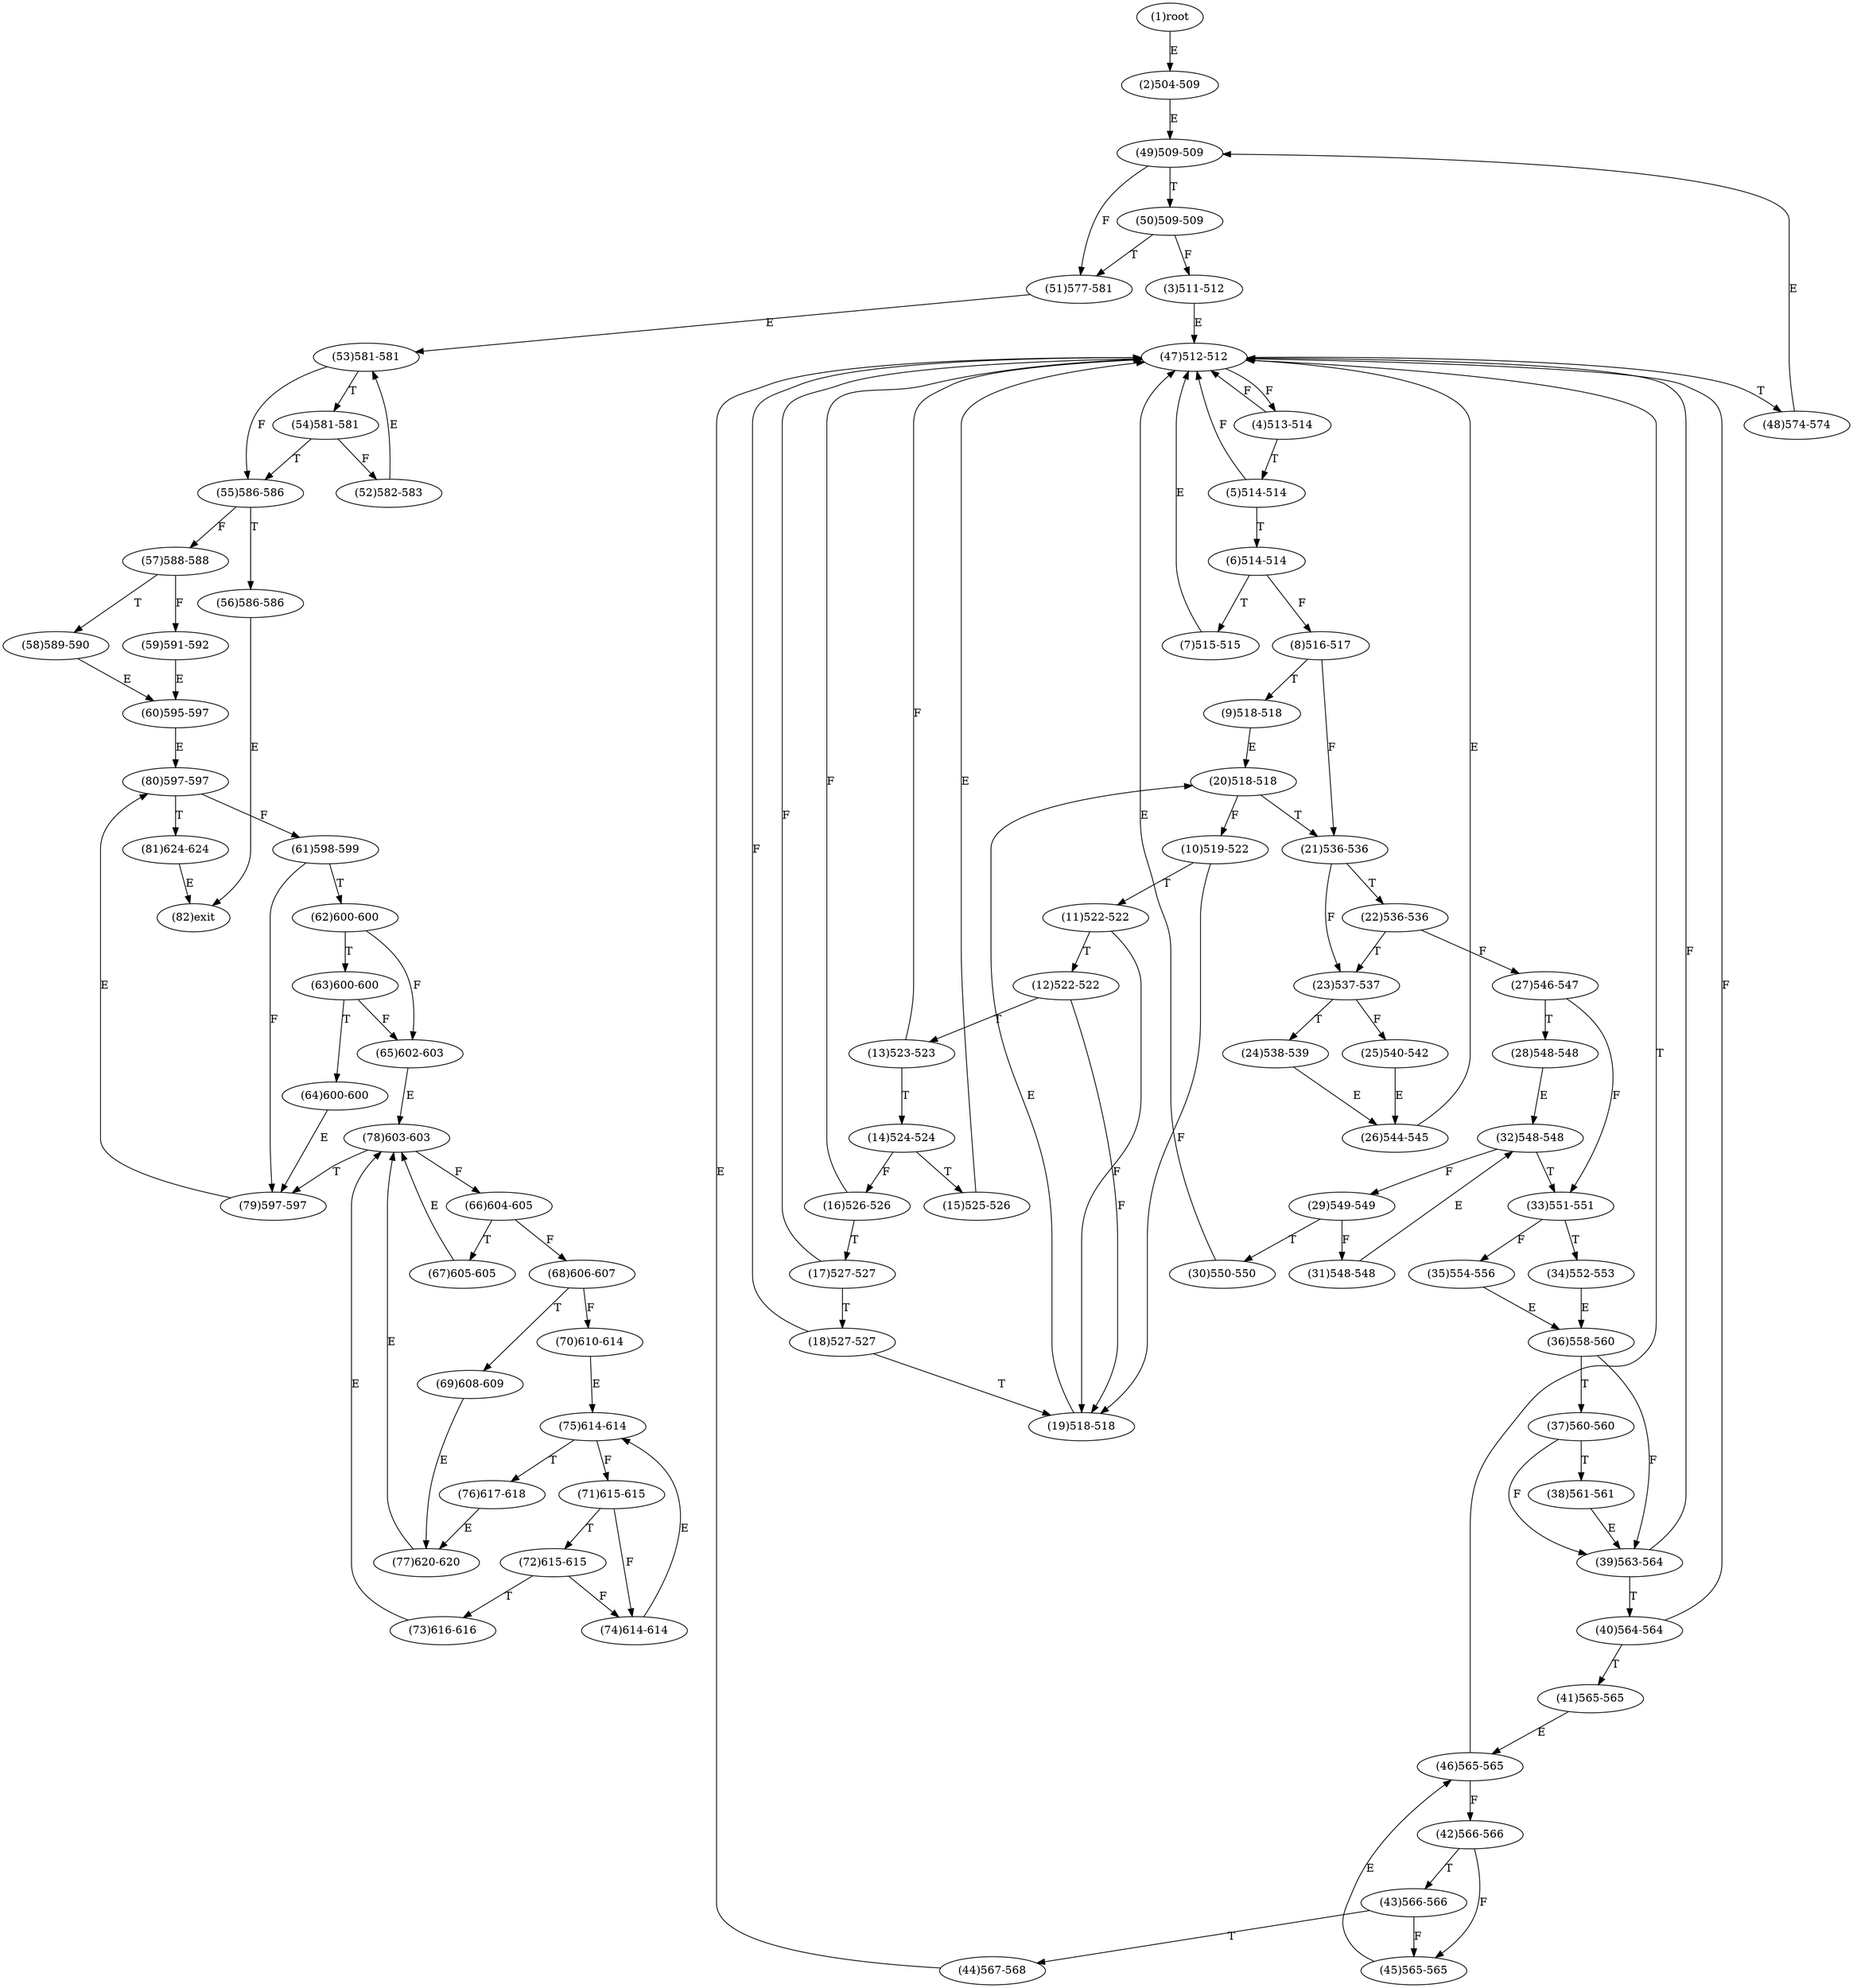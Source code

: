digraph "" { 
1[ label="(1)root"];
2[ label="(2)504-509"];
3[ label="(3)511-512"];
4[ label="(4)513-514"];
5[ label="(5)514-514"];
6[ label="(6)514-514"];
7[ label="(7)515-515"];
8[ label="(8)516-517"];
9[ label="(9)518-518"];
10[ label="(10)519-522"];
11[ label="(11)522-522"];
12[ label="(12)522-522"];
13[ label="(13)523-523"];
14[ label="(14)524-524"];
15[ label="(15)525-526"];
17[ label="(17)527-527"];
16[ label="(16)526-526"];
19[ label="(19)518-518"];
18[ label="(18)527-527"];
21[ label="(21)536-536"];
20[ label="(20)518-518"];
23[ label="(23)537-537"];
22[ label="(22)536-536"];
25[ label="(25)540-542"];
24[ label="(24)538-539"];
27[ label="(27)546-547"];
26[ label="(26)544-545"];
29[ label="(29)549-549"];
28[ label="(28)548-548"];
31[ label="(31)548-548"];
30[ label="(30)550-550"];
34[ label="(34)552-553"];
35[ label="(35)554-556"];
32[ label="(32)548-548"];
33[ label="(33)551-551"];
38[ label="(38)561-561"];
39[ label="(39)563-564"];
36[ label="(36)558-560"];
37[ label="(37)560-560"];
42[ label="(42)566-566"];
43[ label="(43)566-566"];
40[ label="(40)564-564"];
41[ label="(41)565-565"];
46[ label="(46)565-565"];
47[ label="(47)512-512"];
44[ label="(44)567-568"];
45[ label="(45)565-565"];
51[ label="(51)577-581"];
50[ label="(50)509-509"];
49[ label="(49)509-509"];
48[ label="(48)574-574"];
55[ label="(55)586-586"];
54[ label="(54)581-581"];
53[ label="(53)581-581"];
52[ label="(52)582-583"];
59[ label="(59)591-592"];
58[ label="(58)589-590"];
57[ label="(57)588-588"];
56[ label="(56)586-586"];
63[ label="(63)600-600"];
62[ label="(62)600-600"];
61[ label="(61)598-599"];
60[ label="(60)595-597"];
68[ label="(68)606-607"];
69[ label="(69)608-609"];
70[ label="(70)610-614"];
71[ label="(71)615-615"];
64[ label="(64)600-600"];
65[ label="(65)602-603"];
66[ label="(66)604-605"];
67[ label="(67)605-605"];
76[ label="(76)617-618"];
77[ label="(77)620-620"];
78[ label="(78)603-603"];
79[ label="(79)597-597"];
72[ label="(72)615-615"];
73[ label="(73)616-616"];
74[ label="(74)614-614"];
75[ label="(75)614-614"];
81[ label="(81)624-624"];
80[ label="(80)597-597"];
82[ label="(82)exit"];
1->2[ label="E"];
2->49[ label="E"];
3->47[ label="E"];
4->47[ label="F"];
4->5[ label="T"];
5->47[ label="F"];
5->6[ label="T"];
6->8[ label="F"];
6->7[ label="T"];
7->47[ label="E"];
8->21[ label="F"];
8->9[ label="T"];
9->20[ label="E"];
10->19[ label="F"];
10->11[ label="T"];
11->19[ label="F"];
11->12[ label="T"];
12->19[ label="F"];
12->13[ label="T"];
13->47[ label="F"];
13->14[ label="T"];
14->16[ label="F"];
14->15[ label="T"];
15->47[ label="E"];
16->47[ label="F"];
16->17[ label="T"];
17->47[ label="F"];
17->18[ label="T"];
18->47[ label="F"];
18->19[ label="T"];
19->20[ label="E"];
20->10[ label="F"];
20->21[ label="T"];
21->23[ label="F"];
21->22[ label="T"];
22->27[ label="F"];
22->23[ label="T"];
23->25[ label="F"];
23->24[ label="T"];
24->26[ label="E"];
25->26[ label="E"];
26->47[ label="E"];
27->33[ label="F"];
27->28[ label="T"];
28->32[ label="E"];
29->31[ label="F"];
29->30[ label="T"];
30->47[ label="E"];
31->32[ label="E"];
32->29[ label="F"];
32->33[ label="T"];
33->35[ label="F"];
33->34[ label="T"];
34->36[ label="E"];
35->36[ label="E"];
36->39[ label="F"];
36->37[ label="T"];
37->39[ label="F"];
37->38[ label="T"];
38->39[ label="E"];
39->47[ label="F"];
39->40[ label="T"];
40->47[ label="F"];
40->41[ label="T"];
41->46[ label="E"];
42->45[ label="F"];
42->43[ label="T"];
43->45[ label="F"];
43->44[ label="T"];
44->47[ label="E"];
45->46[ label="E"];
46->42[ label="F"];
46->47[ label="T"];
47->4[ label="F"];
47->48[ label="T"];
48->49[ label="E"];
49->51[ label="F"];
49->50[ label="T"];
50->3[ label="F"];
50->51[ label="T"];
51->53[ label="E"];
52->53[ label="E"];
53->55[ label="F"];
53->54[ label="T"];
54->52[ label="F"];
54->55[ label="T"];
55->57[ label="F"];
55->56[ label="T"];
56->82[ label="E"];
57->59[ label="F"];
57->58[ label="T"];
58->60[ label="E"];
59->60[ label="E"];
60->80[ label="E"];
61->79[ label="F"];
61->62[ label="T"];
62->65[ label="F"];
62->63[ label="T"];
63->65[ label="F"];
63->64[ label="T"];
64->79[ label="E"];
65->78[ label="E"];
66->68[ label="F"];
66->67[ label="T"];
67->78[ label="E"];
68->70[ label="F"];
68->69[ label="T"];
69->77[ label="E"];
70->75[ label="E"];
71->74[ label="F"];
71->72[ label="T"];
72->74[ label="F"];
72->73[ label="T"];
73->78[ label="E"];
74->75[ label="E"];
75->71[ label="F"];
75->76[ label="T"];
76->77[ label="E"];
77->78[ label="E"];
78->66[ label="F"];
78->79[ label="T"];
79->80[ label="E"];
80->61[ label="F"];
80->81[ label="T"];
81->82[ label="E"];
}